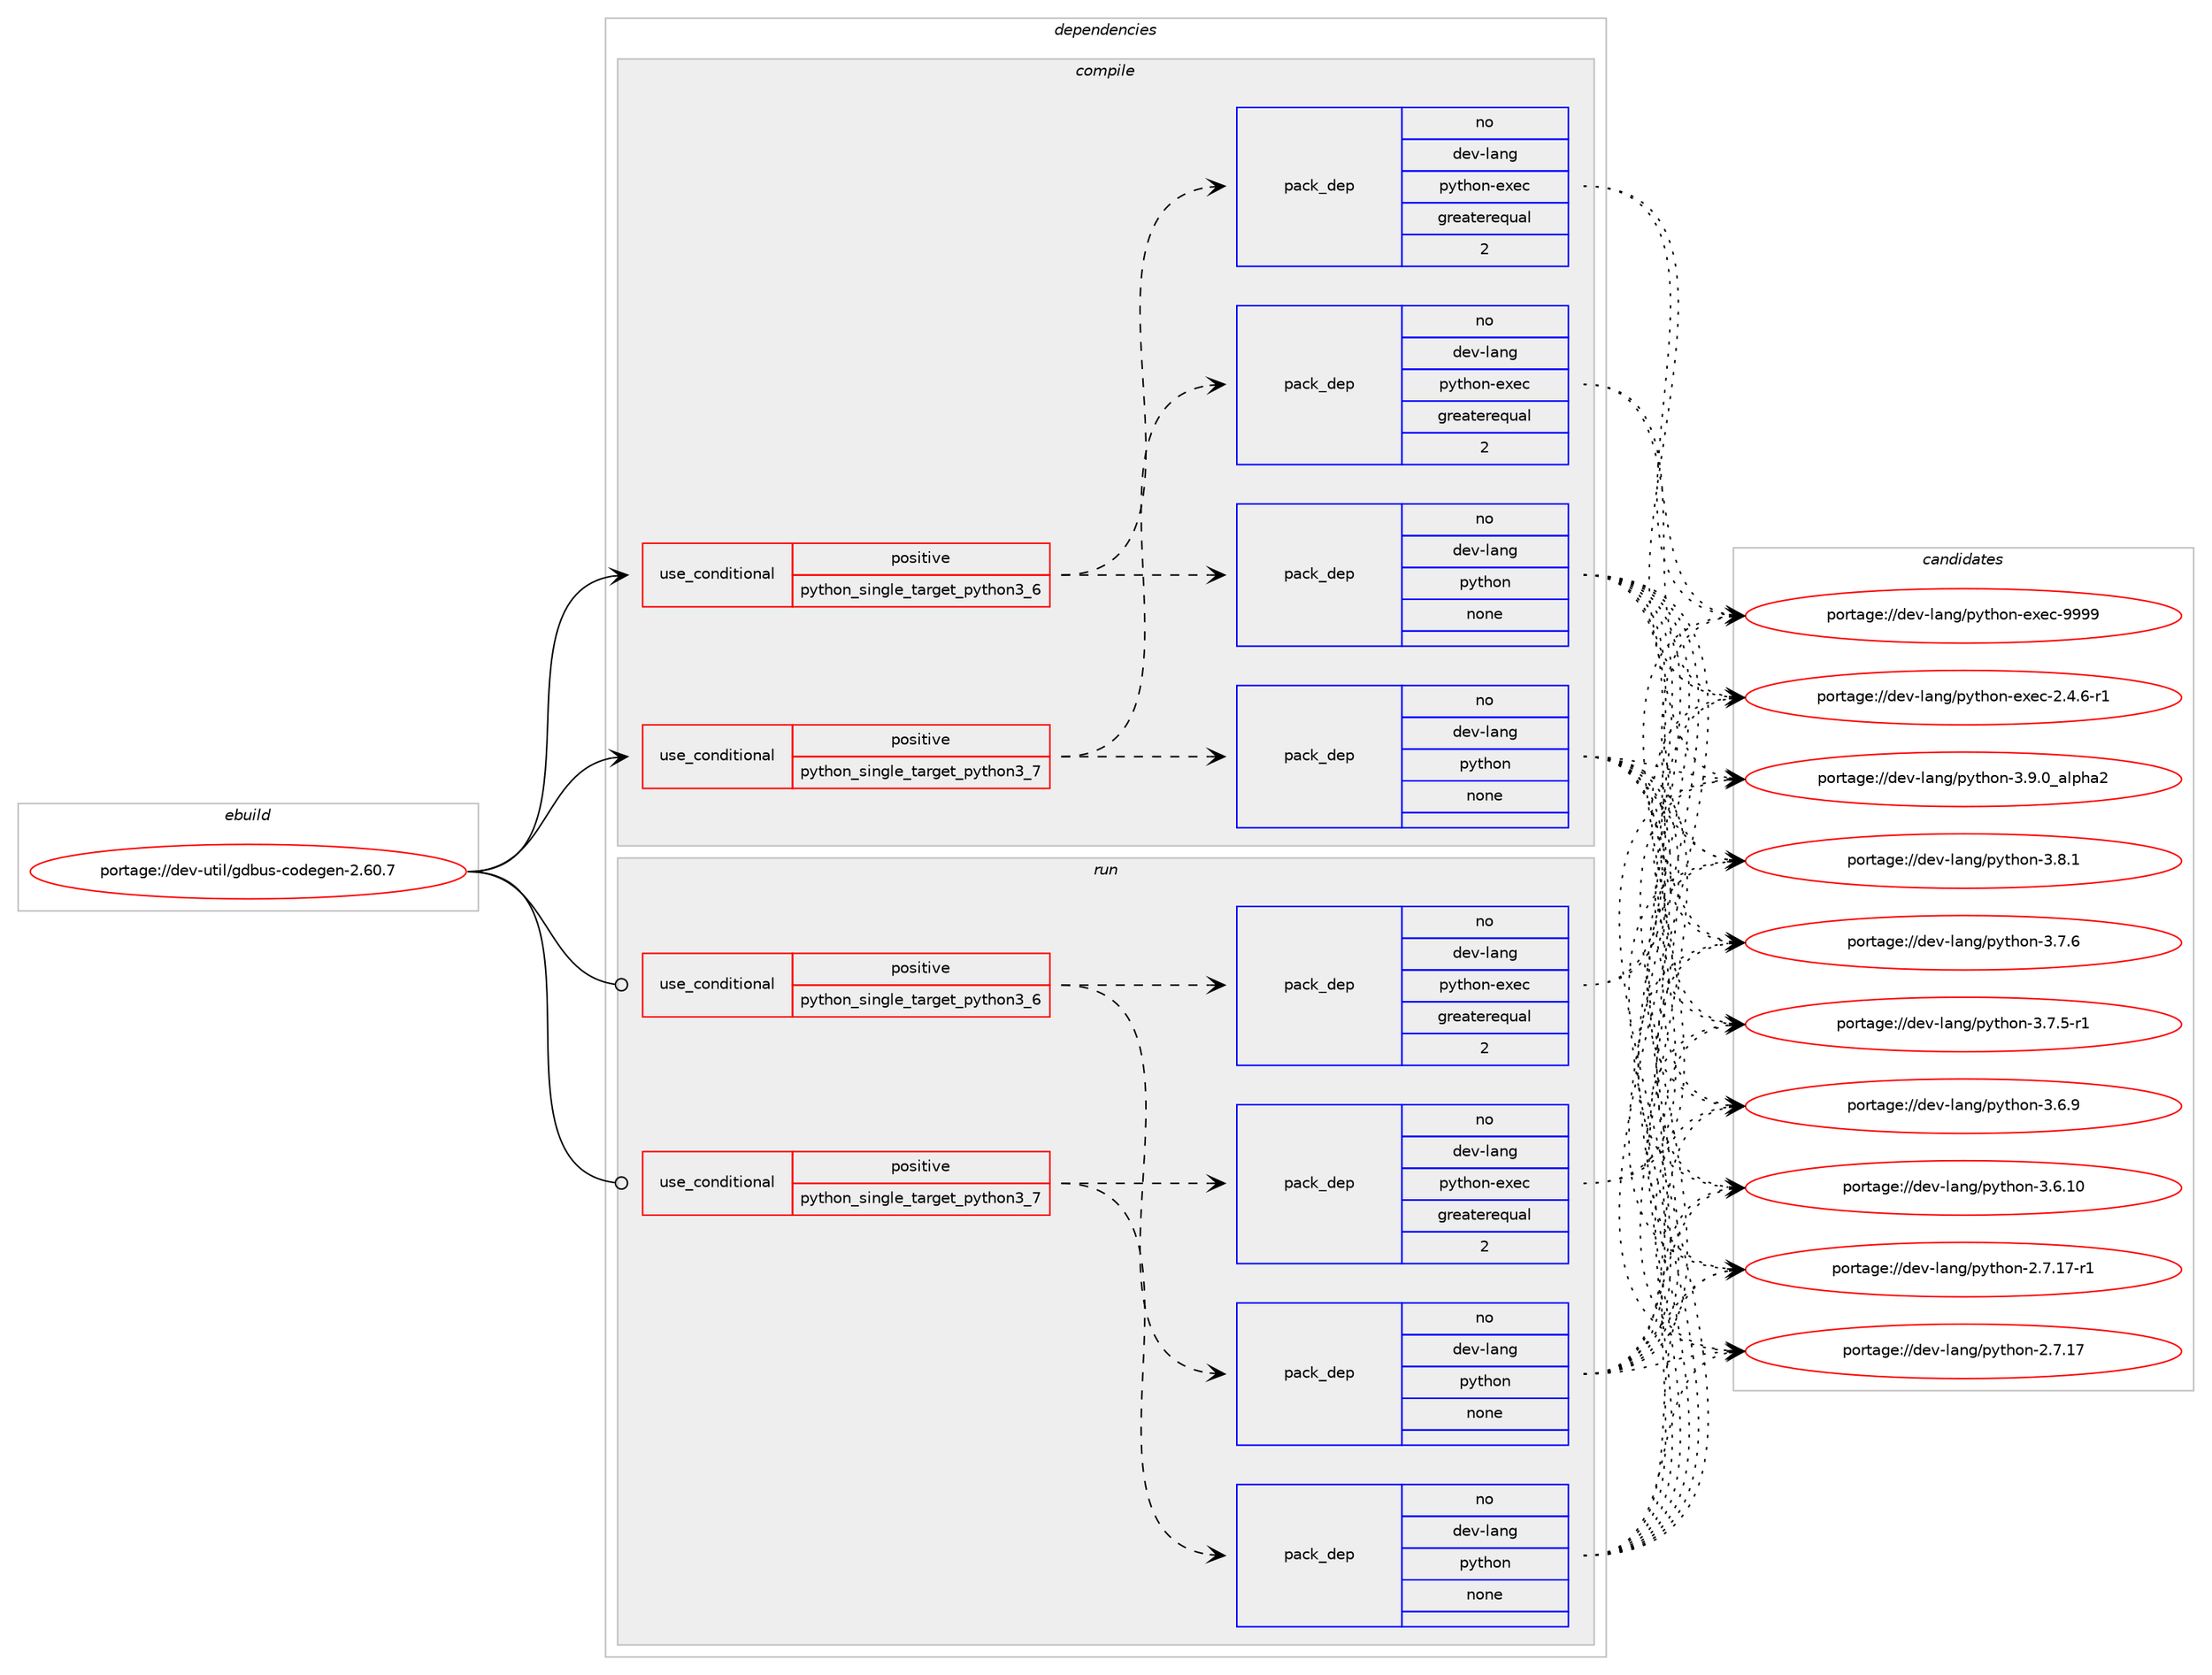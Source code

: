 digraph prolog {

# *************
# Graph options
# *************

newrank=true;
concentrate=true;
compound=true;
graph [rankdir=LR,fontname=Helvetica,fontsize=10,ranksep=1.5];#, ranksep=2.5, nodesep=0.2];
edge  [arrowhead=vee];
node  [fontname=Helvetica,fontsize=10];

# **********
# The ebuild
# **********

subgraph cluster_leftcol {
color=gray;
label=<<i>ebuild</i>>;
id [label="portage://dev-util/gdbus-codegen-2.60.7", color=red, width=4, href="../dev-util/gdbus-codegen-2.60.7.svg"];
}

# ****************
# The dependencies
# ****************

subgraph cluster_midcol {
color=gray;
label=<<i>dependencies</i>>;
subgraph cluster_compile {
fillcolor="#eeeeee";
style=filled;
label=<<i>compile</i>>;
subgraph cond62648 {
dependency302072 [label=<<TABLE BORDER="0" CELLBORDER="1" CELLSPACING="0" CELLPADDING="4"><TR><TD ROWSPAN="3" CELLPADDING="10">use_conditional</TD></TR><TR><TD>positive</TD></TR><TR><TD>python_single_target_python3_6</TD></TR></TABLE>>, shape=none, color=red];
subgraph pack234776 {
dependency302073 [label=<<TABLE BORDER="0" CELLBORDER="1" CELLSPACING="0" CELLPADDING="4" WIDTH="220"><TR><TD ROWSPAN="6" CELLPADDING="30">pack_dep</TD></TR><TR><TD WIDTH="110">no</TD></TR><TR><TD>dev-lang</TD></TR><TR><TD>python</TD></TR><TR><TD>none</TD></TR><TR><TD></TD></TR></TABLE>>, shape=none, color=blue];
}
dependency302072:e -> dependency302073:w [weight=20,style="dashed",arrowhead="vee"];
subgraph pack234777 {
dependency302074 [label=<<TABLE BORDER="0" CELLBORDER="1" CELLSPACING="0" CELLPADDING="4" WIDTH="220"><TR><TD ROWSPAN="6" CELLPADDING="30">pack_dep</TD></TR><TR><TD WIDTH="110">no</TD></TR><TR><TD>dev-lang</TD></TR><TR><TD>python-exec</TD></TR><TR><TD>greaterequal</TD></TR><TR><TD>2</TD></TR></TABLE>>, shape=none, color=blue];
}
dependency302072:e -> dependency302074:w [weight=20,style="dashed",arrowhead="vee"];
}
id:e -> dependency302072:w [weight=20,style="solid",arrowhead="vee"];
subgraph cond62649 {
dependency302075 [label=<<TABLE BORDER="0" CELLBORDER="1" CELLSPACING="0" CELLPADDING="4"><TR><TD ROWSPAN="3" CELLPADDING="10">use_conditional</TD></TR><TR><TD>positive</TD></TR><TR><TD>python_single_target_python3_7</TD></TR></TABLE>>, shape=none, color=red];
subgraph pack234778 {
dependency302076 [label=<<TABLE BORDER="0" CELLBORDER="1" CELLSPACING="0" CELLPADDING="4" WIDTH="220"><TR><TD ROWSPAN="6" CELLPADDING="30">pack_dep</TD></TR><TR><TD WIDTH="110">no</TD></TR><TR><TD>dev-lang</TD></TR><TR><TD>python</TD></TR><TR><TD>none</TD></TR><TR><TD></TD></TR></TABLE>>, shape=none, color=blue];
}
dependency302075:e -> dependency302076:w [weight=20,style="dashed",arrowhead="vee"];
subgraph pack234779 {
dependency302077 [label=<<TABLE BORDER="0" CELLBORDER="1" CELLSPACING="0" CELLPADDING="4" WIDTH="220"><TR><TD ROWSPAN="6" CELLPADDING="30">pack_dep</TD></TR><TR><TD WIDTH="110">no</TD></TR><TR><TD>dev-lang</TD></TR><TR><TD>python-exec</TD></TR><TR><TD>greaterequal</TD></TR><TR><TD>2</TD></TR></TABLE>>, shape=none, color=blue];
}
dependency302075:e -> dependency302077:w [weight=20,style="dashed",arrowhead="vee"];
}
id:e -> dependency302075:w [weight=20,style="solid",arrowhead="vee"];
}
subgraph cluster_compileandrun {
fillcolor="#eeeeee";
style=filled;
label=<<i>compile and run</i>>;
}
subgraph cluster_run {
fillcolor="#eeeeee";
style=filled;
label=<<i>run</i>>;
subgraph cond62650 {
dependency302078 [label=<<TABLE BORDER="0" CELLBORDER="1" CELLSPACING="0" CELLPADDING="4"><TR><TD ROWSPAN="3" CELLPADDING="10">use_conditional</TD></TR><TR><TD>positive</TD></TR><TR><TD>python_single_target_python3_6</TD></TR></TABLE>>, shape=none, color=red];
subgraph pack234780 {
dependency302079 [label=<<TABLE BORDER="0" CELLBORDER="1" CELLSPACING="0" CELLPADDING="4" WIDTH="220"><TR><TD ROWSPAN="6" CELLPADDING="30">pack_dep</TD></TR><TR><TD WIDTH="110">no</TD></TR><TR><TD>dev-lang</TD></TR><TR><TD>python</TD></TR><TR><TD>none</TD></TR><TR><TD></TD></TR></TABLE>>, shape=none, color=blue];
}
dependency302078:e -> dependency302079:w [weight=20,style="dashed",arrowhead="vee"];
subgraph pack234781 {
dependency302080 [label=<<TABLE BORDER="0" CELLBORDER="1" CELLSPACING="0" CELLPADDING="4" WIDTH="220"><TR><TD ROWSPAN="6" CELLPADDING="30">pack_dep</TD></TR><TR><TD WIDTH="110">no</TD></TR><TR><TD>dev-lang</TD></TR><TR><TD>python-exec</TD></TR><TR><TD>greaterequal</TD></TR><TR><TD>2</TD></TR></TABLE>>, shape=none, color=blue];
}
dependency302078:e -> dependency302080:w [weight=20,style="dashed",arrowhead="vee"];
}
id:e -> dependency302078:w [weight=20,style="solid",arrowhead="odot"];
subgraph cond62651 {
dependency302081 [label=<<TABLE BORDER="0" CELLBORDER="1" CELLSPACING="0" CELLPADDING="4"><TR><TD ROWSPAN="3" CELLPADDING="10">use_conditional</TD></TR><TR><TD>positive</TD></TR><TR><TD>python_single_target_python3_7</TD></TR></TABLE>>, shape=none, color=red];
subgraph pack234782 {
dependency302082 [label=<<TABLE BORDER="0" CELLBORDER="1" CELLSPACING="0" CELLPADDING="4" WIDTH="220"><TR><TD ROWSPAN="6" CELLPADDING="30">pack_dep</TD></TR><TR><TD WIDTH="110">no</TD></TR><TR><TD>dev-lang</TD></TR><TR><TD>python</TD></TR><TR><TD>none</TD></TR><TR><TD></TD></TR></TABLE>>, shape=none, color=blue];
}
dependency302081:e -> dependency302082:w [weight=20,style="dashed",arrowhead="vee"];
subgraph pack234783 {
dependency302083 [label=<<TABLE BORDER="0" CELLBORDER="1" CELLSPACING="0" CELLPADDING="4" WIDTH="220"><TR><TD ROWSPAN="6" CELLPADDING="30">pack_dep</TD></TR><TR><TD WIDTH="110">no</TD></TR><TR><TD>dev-lang</TD></TR><TR><TD>python-exec</TD></TR><TR><TD>greaterequal</TD></TR><TR><TD>2</TD></TR></TABLE>>, shape=none, color=blue];
}
dependency302081:e -> dependency302083:w [weight=20,style="dashed",arrowhead="vee"];
}
id:e -> dependency302081:w [weight=20,style="solid",arrowhead="odot"];
}
}

# **************
# The candidates
# **************

subgraph cluster_choices {
rank=same;
color=gray;
label=<<i>candidates</i>>;

subgraph choice234776 {
color=black;
nodesep=1;
choice10010111845108971101034711212111610411111045514657464895971081121049750 [label="portage://dev-lang/python-3.9.0_alpha2", color=red, width=4,href="../dev-lang/python-3.9.0_alpha2.svg"];
choice100101118451089711010347112121116104111110455146564649 [label="portage://dev-lang/python-3.8.1", color=red, width=4,href="../dev-lang/python-3.8.1.svg"];
choice100101118451089711010347112121116104111110455146554654 [label="portage://dev-lang/python-3.7.6", color=red, width=4,href="../dev-lang/python-3.7.6.svg"];
choice1001011184510897110103471121211161041111104551465546534511449 [label="portage://dev-lang/python-3.7.5-r1", color=red, width=4,href="../dev-lang/python-3.7.5-r1.svg"];
choice100101118451089711010347112121116104111110455146544657 [label="portage://dev-lang/python-3.6.9", color=red, width=4,href="../dev-lang/python-3.6.9.svg"];
choice10010111845108971101034711212111610411111045514654464948 [label="portage://dev-lang/python-3.6.10", color=red, width=4,href="../dev-lang/python-3.6.10.svg"];
choice100101118451089711010347112121116104111110455046554649554511449 [label="portage://dev-lang/python-2.7.17-r1", color=red, width=4,href="../dev-lang/python-2.7.17-r1.svg"];
choice10010111845108971101034711212111610411111045504655464955 [label="portage://dev-lang/python-2.7.17", color=red, width=4,href="../dev-lang/python-2.7.17.svg"];
dependency302073:e -> choice10010111845108971101034711212111610411111045514657464895971081121049750:w [style=dotted,weight="100"];
dependency302073:e -> choice100101118451089711010347112121116104111110455146564649:w [style=dotted,weight="100"];
dependency302073:e -> choice100101118451089711010347112121116104111110455146554654:w [style=dotted,weight="100"];
dependency302073:e -> choice1001011184510897110103471121211161041111104551465546534511449:w [style=dotted,weight="100"];
dependency302073:e -> choice100101118451089711010347112121116104111110455146544657:w [style=dotted,weight="100"];
dependency302073:e -> choice10010111845108971101034711212111610411111045514654464948:w [style=dotted,weight="100"];
dependency302073:e -> choice100101118451089711010347112121116104111110455046554649554511449:w [style=dotted,weight="100"];
dependency302073:e -> choice10010111845108971101034711212111610411111045504655464955:w [style=dotted,weight="100"];
}
subgraph choice234777 {
color=black;
nodesep=1;
choice10010111845108971101034711212111610411111045101120101994557575757 [label="portage://dev-lang/python-exec-9999", color=red, width=4,href="../dev-lang/python-exec-9999.svg"];
choice10010111845108971101034711212111610411111045101120101994550465246544511449 [label="portage://dev-lang/python-exec-2.4.6-r1", color=red, width=4,href="../dev-lang/python-exec-2.4.6-r1.svg"];
dependency302074:e -> choice10010111845108971101034711212111610411111045101120101994557575757:w [style=dotted,weight="100"];
dependency302074:e -> choice10010111845108971101034711212111610411111045101120101994550465246544511449:w [style=dotted,weight="100"];
}
subgraph choice234778 {
color=black;
nodesep=1;
choice10010111845108971101034711212111610411111045514657464895971081121049750 [label="portage://dev-lang/python-3.9.0_alpha2", color=red, width=4,href="../dev-lang/python-3.9.0_alpha2.svg"];
choice100101118451089711010347112121116104111110455146564649 [label="portage://dev-lang/python-3.8.1", color=red, width=4,href="../dev-lang/python-3.8.1.svg"];
choice100101118451089711010347112121116104111110455146554654 [label="portage://dev-lang/python-3.7.6", color=red, width=4,href="../dev-lang/python-3.7.6.svg"];
choice1001011184510897110103471121211161041111104551465546534511449 [label="portage://dev-lang/python-3.7.5-r1", color=red, width=4,href="../dev-lang/python-3.7.5-r1.svg"];
choice100101118451089711010347112121116104111110455146544657 [label="portage://dev-lang/python-3.6.9", color=red, width=4,href="../dev-lang/python-3.6.9.svg"];
choice10010111845108971101034711212111610411111045514654464948 [label="portage://dev-lang/python-3.6.10", color=red, width=4,href="../dev-lang/python-3.6.10.svg"];
choice100101118451089711010347112121116104111110455046554649554511449 [label="portage://dev-lang/python-2.7.17-r1", color=red, width=4,href="../dev-lang/python-2.7.17-r1.svg"];
choice10010111845108971101034711212111610411111045504655464955 [label="portage://dev-lang/python-2.7.17", color=red, width=4,href="../dev-lang/python-2.7.17.svg"];
dependency302076:e -> choice10010111845108971101034711212111610411111045514657464895971081121049750:w [style=dotted,weight="100"];
dependency302076:e -> choice100101118451089711010347112121116104111110455146564649:w [style=dotted,weight="100"];
dependency302076:e -> choice100101118451089711010347112121116104111110455146554654:w [style=dotted,weight="100"];
dependency302076:e -> choice1001011184510897110103471121211161041111104551465546534511449:w [style=dotted,weight="100"];
dependency302076:e -> choice100101118451089711010347112121116104111110455146544657:w [style=dotted,weight="100"];
dependency302076:e -> choice10010111845108971101034711212111610411111045514654464948:w [style=dotted,weight="100"];
dependency302076:e -> choice100101118451089711010347112121116104111110455046554649554511449:w [style=dotted,weight="100"];
dependency302076:e -> choice10010111845108971101034711212111610411111045504655464955:w [style=dotted,weight="100"];
}
subgraph choice234779 {
color=black;
nodesep=1;
choice10010111845108971101034711212111610411111045101120101994557575757 [label="portage://dev-lang/python-exec-9999", color=red, width=4,href="../dev-lang/python-exec-9999.svg"];
choice10010111845108971101034711212111610411111045101120101994550465246544511449 [label="portage://dev-lang/python-exec-2.4.6-r1", color=red, width=4,href="../dev-lang/python-exec-2.4.6-r1.svg"];
dependency302077:e -> choice10010111845108971101034711212111610411111045101120101994557575757:w [style=dotted,weight="100"];
dependency302077:e -> choice10010111845108971101034711212111610411111045101120101994550465246544511449:w [style=dotted,weight="100"];
}
subgraph choice234780 {
color=black;
nodesep=1;
choice10010111845108971101034711212111610411111045514657464895971081121049750 [label="portage://dev-lang/python-3.9.0_alpha2", color=red, width=4,href="../dev-lang/python-3.9.0_alpha2.svg"];
choice100101118451089711010347112121116104111110455146564649 [label="portage://dev-lang/python-3.8.1", color=red, width=4,href="../dev-lang/python-3.8.1.svg"];
choice100101118451089711010347112121116104111110455146554654 [label="portage://dev-lang/python-3.7.6", color=red, width=4,href="../dev-lang/python-3.7.6.svg"];
choice1001011184510897110103471121211161041111104551465546534511449 [label="portage://dev-lang/python-3.7.5-r1", color=red, width=4,href="../dev-lang/python-3.7.5-r1.svg"];
choice100101118451089711010347112121116104111110455146544657 [label="portage://dev-lang/python-3.6.9", color=red, width=4,href="../dev-lang/python-3.6.9.svg"];
choice10010111845108971101034711212111610411111045514654464948 [label="portage://dev-lang/python-3.6.10", color=red, width=4,href="../dev-lang/python-3.6.10.svg"];
choice100101118451089711010347112121116104111110455046554649554511449 [label="portage://dev-lang/python-2.7.17-r1", color=red, width=4,href="../dev-lang/python-2.7.17-r1.svg"];
choice10010111845108971101034711212111610411111045504655464955 [label="portage://dev-lang/python-2.7.17", color=red, width=4,href="../dev-lang/python-2.7.17.svg"];
dependency302079:e -> choice10010111845108971101034711212111610411111045514657464895971081121049750:w [style=dotted,weight="100"];
dependency302079:e -> choice100101118451089711010347112121116104111110455146564649:w [style=dotted,weight="100"];
dependency302079:e -> choice100101118451089711010347112121116104111110455146554654:w [style=dotted,weight="100"];
dependency302079:e -> choice1001011184510897110103471121211161041111104551465546534511449:w [style=dotted,weight="100"];
dependency302079:e -> choice100101118451089711010347112121116104111110455146544657:w [style=dotted,weight="100"];
dependency302079:e -> choice10010111845108971101034711212111610411111045514654464948:w [style=dotted,weight="100"];
dependency302079:e -> choice100101118451089711010347112121116104111110455046554649554511449:w [style=dotted,weight="100"];
dependency302079:e -> choice10010111845108971101034711212111610411111045504655464955:w [style=dotted,weight="100"];
}
subgraph choice234781 {
color=black;
nodesep=1;
choice10010111845108971101034711212111610411111045101120101994557575757 [label="portage://dev-lang/python-exec-9999", color=red, width=4,href="../dev-lang/python-exec-9999.svg"];
choice10010111845108971101034711212111610411111045101120101994550465246544511449 [label="portage://dev-lang/python-exec-2.4.6-r1", color=red, width=4,href="../dev-lang/python-exec-2.4.6-r1.svg"];
dependency302080:e -> choice10010111845108971101034711212111610411111045101120101994557575757:w [style=dotted,weight="100"];
dependency302080:e -> choice10010111845108971101034711212111610411111045101120101994550465246544511449:w [style=dotted,weight="100"];
}
subgraph choice234782 {
color=black;
nodesep=1;
choice10010111845108971101034711212111610411111045514657464895971081121049750 [label="portage://dev-lang/python-3.9.0_alpha2", color=red, width=4,href="../dev-lang/python-3.9.0_alpha2.svg"];
choice100101118451089711010347112121116104111110455146564649 [label="portage://dev-lang/python-3.8.1", color=red, width=4,href="../dev-lang/python-3.8.1.svg"];
choice100101118451089711010347112121116104111110455146554654 [label="portage://dev-lang/python-3.7.6", color=red, width=4,href="../dev-lang/python-3.7.6.svg"];
choice1001011184510897110103471121211161041111104551465546534511449 [label="portage://dev-lang/python-3.7.5-r1", color=red, width=4,href="../dev-lang/python-3.7.5-r1.svg"];
choice100101118451089711010347112121116104111110455146544657 [label="portage://dev-lang/python-3.6.9", color=red, width=4,href="../dev-lang/python-3.6.9.svg"];
choice10010111845108971101034711212111610411111045514654464948 [label="portage://dev-lang/python-3.6.10", color=red, width=4,href="../dev-lang/python-3.6.10.svg"];
choice100101118451089711010347112121116104111110455046554649554511449 [label="portage://dev-lang/python-2.7.17-r1", color=red, width=4,href="../dev-lang/python-2.7.17-r1.svg"];
choice10010111845108971101034711212111610411111045504655464955 [label="portage://dev-lang/python-2.7.17", color=red, width=4,href="../dev-lang/python-2.7.17.svg"];
dependency302082:e -> choice10010111845108971101034711212111610411111045514657464895971081121049750:w [style=dotted,weight="100"];
dependency302082:e -> choice100101118451089711010347112121116104111110455146564649:w [style=dotted,weight="100"];
dependency302082:e -> choice100101118451089711010347112121116104111110455146554654:w [style=dotted,weight="100"];
dependency302082:e -> choice1001011184510897110103471121211161041111104551465546534511449:w [style=dotted,weight="100"];
dependency302082:e -> choice100101118451089711010347112121116104111110455146544657:w [style=dotted,weight="100"];
dependency302082:e -> choice10010111845108971101034711212111610411111045514654464948:w [style=dotted,weight="100"];
dependency302082:e -> choice100101118451089711010347112121116104111110455046554649554511449:w [style=dotted,weight="100"];
dependency302082:e -> choice10010111845108971101034711212111610411111045504655464955:w [style=dotted,weight="100"];
}
subgraph choice234783 {
color=black;
nodesep=1;
choice10010111845108971101034711212111610411111045101120101994557575757 [label="portage://dev-lang/python-exec-9999", color=red, width=4,href="../dev-lang/python-exec-9999.svg"];
choice10010111845108971101034711212111610411111045101120101994550465246544511449 [label="portage://dev-lang/python-exec-2.4.6-r1", color=red, width=4,href="../dev-lang/python-exec-2.4.6-r1.svg"];
dependency302083:e -> choice10010111845108971101034711212111610411111045101120101994557575757:w [style=dotted,weight="100"];
dependency302083:e -> choice10010111845108971101034711212111610411111045101120101994550465246544511449:w [style=dotted,weight="100"];
}
}

}
